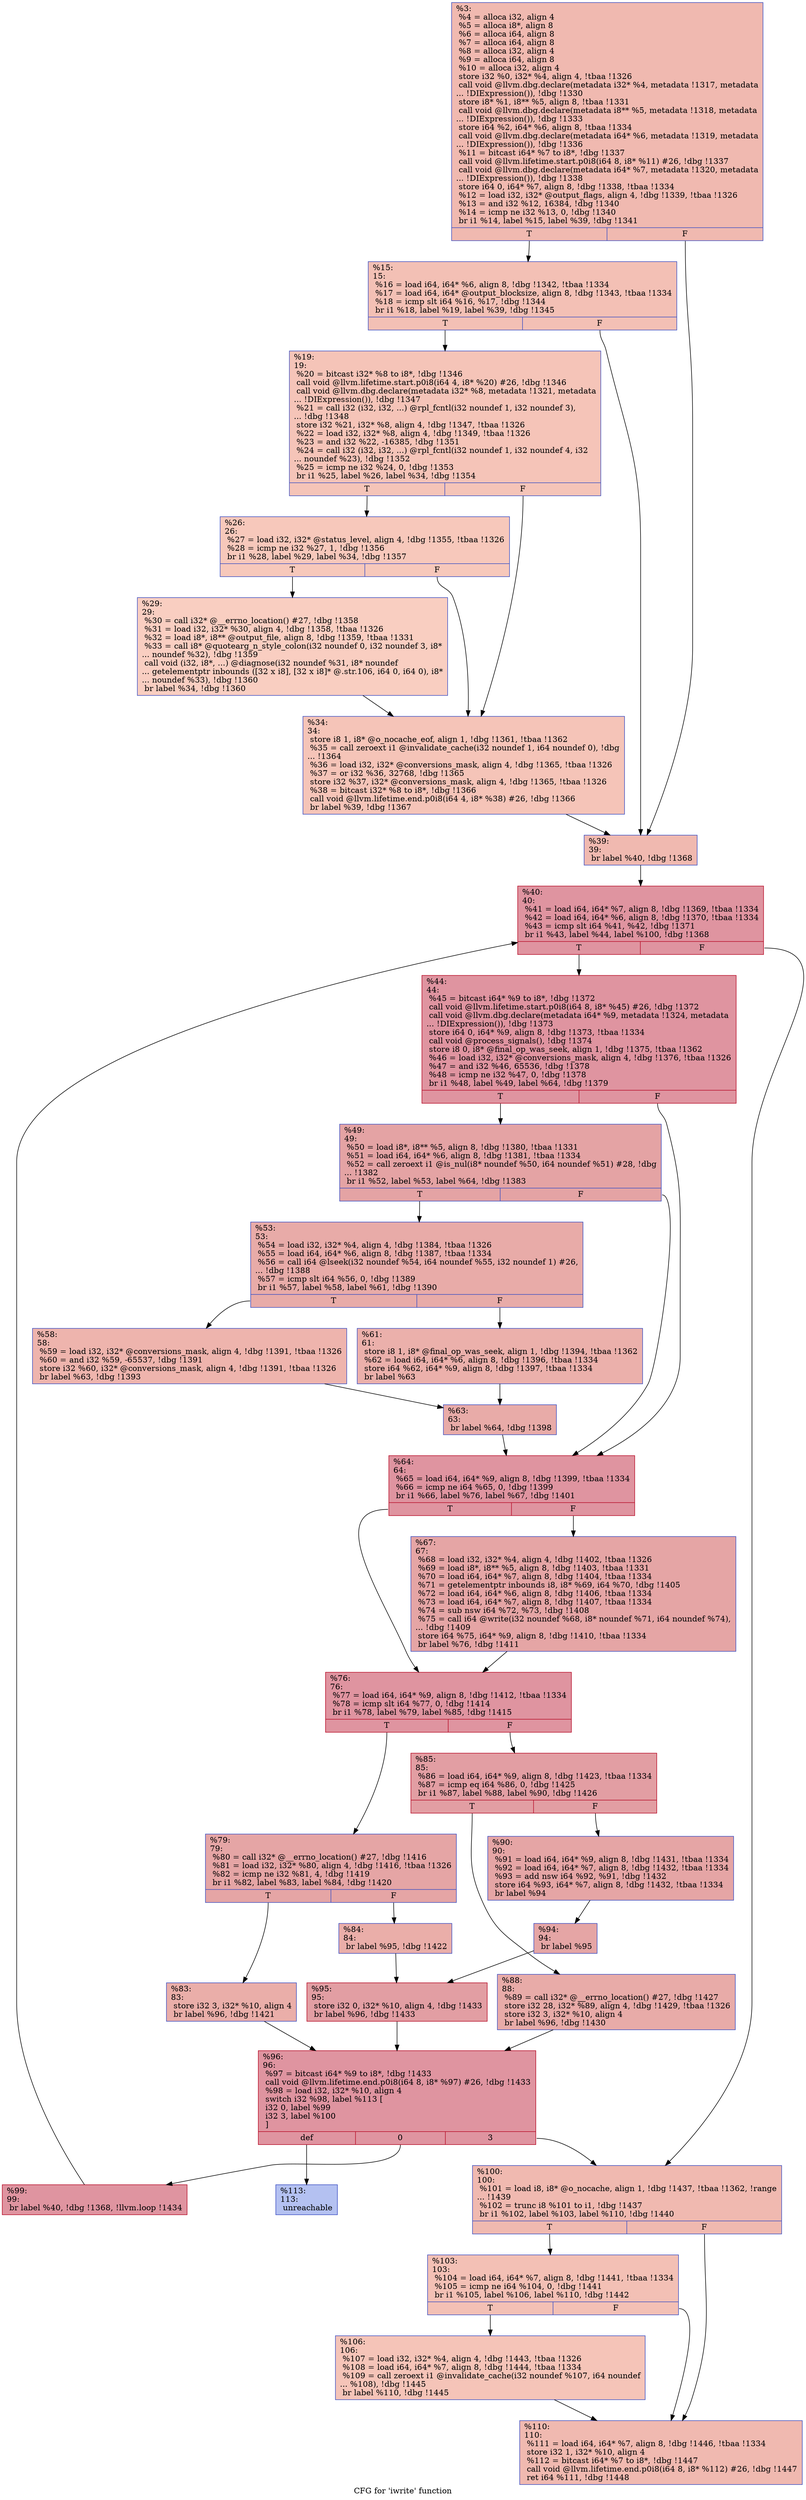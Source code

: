 digraph "CFG for 'iwrite' function" {
	label="CFG for 'iwrite' function";

	Node0xfbda50 [shape=record,color="#3d50c3ff", style=filled, fillcolor="#de614d70",label="{%3:\l  %4 = alloca i32, align 4\l  %5 = alloca i8*, align 8\l  %6 = alloca i64, align 8\l  %7 = alloca i64, align 8\l  %8 = alloca i32, align 4\l  %9 = alloca i64, align 8\l  %10 = alloca i32, align 4\l  store i32 %0, i32* %4, align 4, !tbaa !1326\l  call void @llvm.dbg.declare(metadata i32* %4, metadata !1317, metadata\l... !DIExpression()), !dbg !1330\l  store i8* %1, i8** %5, align 8, !tbaa !1331\l  call void @llvm.dbg.declare(metadata i8** %5, metadata !1318, metadata\l... !DIExpression()), !dbg !1333\l  store i64 %2, i64* %6, align 8, !tbaa !1334\l  call void @llvm.dbg.declare(metadata i64* %6, metadata !1319, metadata\l... !DIExpression()), !dbg !1336\l  %11 = bitcast i64* %7 to i8*, !dbg !1337\l  call void @llvm.lifetime.start.p0i8(i64 8, i8* %11) #26, !dbg !1337\l  call void @llvm.dbg.declare(metadata i64* %7, metadata !1320, metadata\l... !DIExpression()), !dbg !1338\l  store i64 0, i64* %7, align 8, !dbg !1338, !tbaa !1334\l  %12 = load i32, i32* @output_flags, align 4, !dbg !1339, !tbaa !1326\l  %13 = and i32 %12, 16384, !dbg !1340\l  %14 = icmp ne i32 %13, 0, !dbg !1340\l  br i1 %14, label %15, label %39, !dbg !1341\l|{<s0>T|<s1>F}}"];
	Node0xfbda50:s0 -> Node0xfbdaa0;
	Node0xfbda50:s1 -> Node0xfbdc30;
	Node0xfbdaa0 [shape=record,color="#3d50c3ff", style=filled, fillcolor="#e5705870",label="{%15:\l15:                                               \l  %16 = load i64, i64* %6, align 8, !dbg !1342, !tbaa !1334\l  %17 = load i64, i64* @output_blocksize, align 8, !dbg !1343, !tbaa !1334\l  %18 = icmp slt i64 %16, %17, !dbg !1344\l  br i1 %18, label %19, label %39, !dbg !1345\l|{<s0>T|<s1>F}}"];
	Node0xfbdaa0:s0 -> Node0xfbdaf0;
	Node0xfbdaa0:s1 -> Node0xfbdc30;
	Node0xfbdaf0 [shape=record,color="#3d50c3ff", style=filled, fillcolor="#e97a5f70",label="{%19:\l19:                                               \l  %20 = bitcast i32* %8 to i8*, !dbg !1346\l  call void @llvm.lifetime.start.p0i8(i64 4, i8* %20) #26, !dbg !1346\l  call void @llvm.dbg.declare(metadata i32* %8, metadata !1321, metadata\l... !DIExpression()), !dbg !1347\l  %21 = call i32 (i32, i32, ...) @rpl_fcntl(i32 noundef 1, i32 noundef 3),\l... !dbg !1348\l  store i32 %21, i32* %8, align 4, !dbg !1347, !tbaa !1326\l  %22 = load i32, i32* %8, align 4, !dbg !1349, !tbaa !1326\l  %23 = and i32 %22, -16385, !dbg !1351\l  %24 = call i32 (i32, i32, ...) @rpl_fcntl(i32 noundef 1, i32 noundef 4, i32\l... noundef %23), !dbg !1352\l  %25 = icmp ne i32 %24, 0, !dbg !1353\l  br i1 %25, label %26, label %34, !dbg !1354\l|{<s0>T|<s1>F}}"];
	Node0xfbdaf0:s0 -> Node0xfbdb40;
	Node0xfbdaf0:s1 -> Node0xfbdbe0;
	Node0xfbdb40 [shape=record,color="#3d50c3ff", style=filled, fillcolor="#ed836670",label="{%26:\l26:                                               \l  %27 = load i32, i32* @status_level, align 4, !dbg !1355, !tbaa !1326\l  %28 = icmp ne i32 %27, 1, !dbg !1356\l  br i1 %28, label %29, label %34, !dbg !1357\l|{<s0>T|<s1>F}}"];
	Node0xfbdb40:s0 -> Node0xfbdb90;
	Node0xfbdb40:s1 -> Node0xfbdbe0;
	Node0xfbdb90 [shape=record,color="#3d50c3ff", style=filled, fillcolor="#f2907270",label="{%29:\l29:                                               \l  %30 = call i32* @__errno_location() #27, !dbg !1358\l  %31 = load i32, i32* %30, align 4, !dbg !1358, !tbaa !1326\l  %32 = load i8*, i8** @output_file, align 8, !dbg !1359, !tbaa !1331\l  %33 = call i8* @quotearg_n_style_colon(i32 noundef 0, i32 noundef 3, i8*\l... noundef %32), !dbg !1359\l  call void (i32, i8*, ...) @diagnose(i32 noundef %31, i8* noundef\l... getelementptr inbounds ([32 x i8], [32 x i8]* @.str.106, i64 0, i64 0), i8*\l... noundef %33), !dbg !1360\l  br label %34, !dbg !1360\l}"];
	Node0xfbdb90 -> Node0xfbdbe0;
	Node0xfbdbe0 [shape=record,color="#3d50c3ff", style=filled, fillcolor="#e97a5f70",label="{%34:\l34:                                               \l  store i8 1, i8* @o_nocache_eof, align 1, !dbg !1361, !tbaa !1362\l  %35 = call zeroext i1 @invalidate_cache(i32 noundef 1, i64 noundef 0), !dbg\l... !1364\l  %36 = load i32, i32* @conversions_mask, align 4, !dbg !1365, !tbaa !1326\l  %37 = or i32 %36, 32768, !dbg !1365\l  store i32 %37, i32* @conversions_mask, align 4, !dbg !1365, !tbaa !1326\l  %38 = bitcast i32* %8 to i8*, !dbg !1366\l  call void @llvm.lifetime.end.p0i8(i64 4, i8* %38) #26, !dbg !1366\l  br label %39, !dbg !1367\l}"];
	Node0xfbdbe0 -> Node0xfbdc30;
	Node0xfbdc30 [shape=record,color="#3d50c3ff", style=filled, fillcolor="#de614d70",label="{%39:\l39:                                               \l  br label %40, !dbg !1368\l}"];
	Node0xfbdc30 -> Node0xfbdc80;
	Node0xfbdc80 [shape=record,color="#b70d28ff", style=filled, fillcolor="#b70d2870",label="{%40:\l40:                                               \l  %41 = load i64, i64* %7, align 8, !dbg !1369, !tbaa !1334\l  %42 = load i64, i64* %6, align 8, !dbg !1370, !tbaa !1334\l  %43 = icmp slt i64 %41, %42, !dbg !1371\l  br i1 %43, label %44, label %100, !dbg !1368\l|{<s0>T|<s1>F}}"];
	Node0xfbdc80:s0 -> Node0xfbdcd0;
	Node0xfbdc80:s1 -> Node0xfbe2c0;
	Node0xfbdcd0 [shape=record,color="#b70d28ff", style=filled, fillcolor="#b70d2870",label="{%44:\l44:                                               \l  %45 = bitcast i64* %9 to i8*, !dbg !1372\l  call void @llvm.lifetime.start.p0i8(i64 8, i8* %45) #26, !dbg !1372\l  call void @llvm.dbg.declare(metadata i64* %9, metadata !1324, metadata\l... !DIExpression()), !dbg !1373\l  store i64 0, i64* %9, align 8, !dbg !1373, !tbaa !1334\l  call void @process_signals(), !dbg !1374\l  store i8 0, i8* @final_op_was_seek, align 1, !dbg !1375, !tbaa !1362\l  %46 = load i32, i32* @conversions_mask, align 4, !dbg !1376, !tbaa !1326\l  %47 = and i32 %46, 65536, !dbg !1378\l  %48 = icmp ne i32 %47, 0, !dbg !1378\l  br i1 %48, label %49, label %64, !dbg !1379\l|{<s0>T|<s1>F}}"];
	Node0xfbdcd0:s0 -> Node0xfbdd20;
	Node0xfbdcd0:s1 -> Node0xfbdeb0;
	Node0xfbdd20 [shape=record,color="#3d50c3ff", style=filled, fillcolor="#c32e3170",label="{%49:\l49:                                               \l  %50 = load i8*, i8** %5, align 8, !dbg !1380, !tbaa !1331\l  %51 = load i64, i64* %6, align 8, !dbg !1381, !tbaa !1334\l  %52 = call zeroext i1 @is_nul(i8* noundef %50, i64 noundef %51) #28, !dbg\l... !1382\l  br i1 %52, label %53, label %64, !dbg !1383\l|{<s0>T|<s1>F}}"];
	Node0xfbdd20:s0 -> Node0xfbdd70;
	Node0xfbdd20:s1 -> Node0xfbdeb0;
	Node0xfbdd70 [shape=record,color="#3d50c3ff", style=filled, fillcolor="#cc403a70",label="{%53:\l53:                                               \l  %54 = load i32, i32* %4, align 4, !dbg !1384, !tbaa !1326\l  %55 = load i64, i64* %6, align 8, !dbg !1387, !tbaa !1334\l  %56 = call i64 @lseek(i32 noundef %54, i64 noundef %55, i32 noundef 1) #26,\l... !dbg !1388\l  %57 = icmp slt i64 %56, 0, !dbg !1389\l  br i1 %57, label %58, label %61, !dbg !1390\l|{<s0>T|<s1>F}}"];
	Node0xfbdd70:s0 -> Node0xfbddc0;
	Node0xfbdd70:s1 -> Node0xfbde10;
	Node0xfbddc0 [shape=record,color="#3d50c3ff", style=filled, fillcolor="#d8564670",label="{%58:\l58:                                               \l  %59 = load i32, i32* @conversions_mask, align 4, !dbg !1391, !tbaa !1326\l  %60 = and i32 %59, -65537, !dbg !1391\l  store i32 %60, i32* @conversions_mask, align 4, !dbg !1391, !tbaa !1326\l  br label %63, !dbg !1393\l}"];
	Node0xfbddc0 -> Node0xfbde60;
	Node0xfbde10 [shape=record,color="#3d50c3ff", style=filled, fillcolor="#d24b4070",label="{%61:\l61:                                               \l  store i8 1, i8* @final_op_was_seek, align 1, !dbg !1394, !tbaa !1362\l  %62 = load i64, i64* %6, align 8, !dbg !1396, !tbaa !1334\l  store i64 %62, i64* %9, align 8, !dbg !1397, !tbaa !1334\l  br label %63\l}"];
	Node0xfbde10 -> Node0xfbde60;
	Node0xfbde60 [shape=record,color="#3d50c3ff", style=filled, fillcolor="#cc403a70",label="{%63:\l63:                                               \l  br label %64, !dbg !1398\l}"];
	Node0xfbde60 -> Node0xfbdeb0;
	Node0xfbdeb0 [shape=record,color="#b70d28ff", style=filled, fillcolor="#b70d2870",label="{%64:\l64:                                               \l  %65 = load i64, i64* %9, align 8, !dbg !1399, !tbaa !1334\l  %66 = icmp ne i64 %65, 0, !dbg !1399\l  br i1 %66, label %76, label %67, !dbg !1401\l|{<s0>T|<s1>F}}"];
	Node0xfbdeb0:s0 -> Node0xfbdf50;
	Node0xfbdeb0:s1 -> Node0xfbdf00;
	Node0xfbdf00 [shape=record,color="#3d50c3ff", style=filled, fillcolor="#c5333470",label="{%67:\l67:                                               \l  %68 = load i32, i32* %4, align 4, !dbg !1402, !tbaa !1326\l  %69 = load i8*, i8** %5, align 8, !dbg !1403, !tbaa !1331\l  %70 = load i64, i64* %7, align 8, !dbg !1404, !tbaa !1334\l  %71 = getelementptr inbounds i8, i8* %69, i64 %70, !dbg !1405\l  %72 = load i64, i64* %6, align 8, !dbg !1406, !tbaa !1334\l  %73 = load i64, i64* %7, align 8, !dbg !1407, !tbaa !1334\l  %74 = sub nsw i64 %72, %73, !dbg !1408\l  %75 = call i64 @write(i32 noundef %68, i8* noundef %71, i64 noundef %74),\l... !dbg !1409\l  store i64 %75, i64* %9, align 8, !dbg !1410, !tbaa !1334\l  br label %76, !dbg !1411\l}"];
	Node0xfbdf00 -> Node0xfbdf50;
	Node0xfbdf50 [shape=record,color="#b70d28ff", style=filled, fillcolor="#b70d2870",label="{%76:\l76:                                               \l  %77 = load i64, i64* %9, align 8, !dbg !1412, !tbaa !1334\l  %78 = icmp slt i64 %77, 0, !dbg !1414\l  br i1 %78, label %79, label %85, !dbg !1415\l|{<s0>T|<s1>F}}"];
	Node0xfbdf50:s0 -> Node0xfbdfa0;
	Node0xfbdf50:s1 -> Node0xfbe090;
	Node0xfbdfa0 [shape=record,color="#3d50c3ff", style=filled, fillcolor="#c5333470",label="{%79:\l79:                                               \l  %80 = call i32* @__errno_location() #27, !dbg !1416\l  %81 = load i32, i32* %80, align 4, !dbg !1416, !tbaa !1326\l  %82 = icmp ne i32 %81, 4, !dbg !1419\l  br i1 %82, label %83, label %84, !dbg !1420\l|{<s0>T|<s1>F}}"];
	Node0xfbdfa0:s0 -> Node0xfbdff0;
	Node0xfbdfa0:s1 -> Node0xfbe040;
	Node0xfbdff0 [shape=record,color="#3d50c3ff", style=filled, fillcolor="#d0473d70",label="{%83:\l83:                                               \l  store i32 3, i32* %10, align 4\l  br label %96, !dbg !1421\l}"];
	Node0xfbdff0 -> Node0xfbe220;
	Node0xfbe040 [shape=record,color="#3d50c3ff", style=filled, fillcolor="#d0473d70",label="{%84:\l84:                                               \l  br label %95, !dbg !1422\l}"];
	Node0xfbe040 -> Node0xfbe1d0;
	Node0xfbe090 [shape=record,color="#b70d28ff", style=filled, fillcolor="#be242e70",label="{%85:\l85:                                               \l  %86 = load i64, i64* %9, align 8, !dbg !1423, !tbaa !1334\l  %87 = icmp eq i64 %86, 0, !dbg !1425\l  br i1 %87, label %88, label %90, !dbg !1426\l|{<s0>T|<s1>F}}"];
	Node0xfbe090:s0 -> Node0xfbe0e0;
	Node0xfbe090:s1 -> Node0xfbe130;
	Node0xfbe0e0 [shape=record,color="#3d50c3ff", style=filled, fillcolor="#cc403a70",label="{%88:\l88:                                               \l  %89 = call i32* @__errno_location() #27, !dbg !1427\l  store i32 28, i32* %89, align 4, !dbg !1429, !tbaa !1326\l  store i32 3, i32* %10, align 4\l  br label %96, !dbg !1430\l}"];
	Node0xfbe0e0 -> Node0xfbe220;
	Node0xfbe130 [shape=record,color="#3d50c3ff", style=filled, fillcolor="#c5333470",label="{%90:\l90:                                               \l  %91 = load i64, i64* %9, align 8, !dbg !1431, !tbaa !1334\l  %92 = load i64, i64* %7, align 8, !dbg !1432, !tbaa !1334\l  %93 = add nsw i64 %92, %91, !dbg !1432\l  store i64 %93, i64* %7, align 8, !dbg !1432, !tbaa !1334\l  br label %94\l}"];
	Node0xfbe130 -> Node0xfbe180;
	Node0xfbe180 [shape=record,color="#3d50c3ff", style=filled, fillcolor="#c5333470",label="{%94:\l94:                                               \l  br label %95\l}"];
	Node0xfbe180 -> Node0xfbe1d0;
	Node0xfbe1d0 [shape=record,color="#b70d28ff", style=filled, fillcolor="#be242e70",label="{%95:\l95:                                               \l  store i32 0, i32* %10, align 4, !dbg !1433\l  br label %96, !dbg !1433\l}"];
	Node0xfbe1d0 -> Node0xfbe220;
	Node0xfbe220 [shape=record,color="#b70d28ff", style=filled, fillcolor="#b70d2870",label="{%96:\l96:                                               \l  %97 = bitcast i64* %9 to i8*, !dbg !1433\l  call void @llvm.lifetime.end.p0i8(i64 8, i8* %97) #26, !dbg !1433\l  %98 = load i32, i32* %10, align 4\l  switch i32 %98, label %113 [\l    i32 0, label %99\l    i32 3, label %100\l  ]\l|{<s0>def|<s1>0|<s2>3}}"];
	Node0xfbe220:s0 -> Node0xfbe400;
	Node0xfbe220:s1 -> Node0xfbe270;
	Node0xfbe220:s2 -> Node0xfbe2c0;
	Node0xfbe270 [shape=record,color="#b70d28ff", style=filled, fillcolor="#b70d2870",label="{%99:\l99:                                               \l  br label %40, !dbg !1368, !llvm.loop !1434\l}"];
	Node0xfbe270 -> Node0xfbdc80;
	Node0xfbe2c0 [shape=record,color="#3d50c3ff", style=filled, fillcolor="#de614d70",label="{%100:\l100:                                              \l  %101 = load i8, i8* @o_nocache, align 1, !dbg !1437, !tbaa !1362, !range\l... !1439\l  %102 = trunc i8 %101 to i1, !dbg !1437\l  br i1 %102, label %103, label %110, !dbg !1440\l|{<s0>T|<s1>F}}"];
	Node0xfbe2c0:s0 -> Node0xfbe310;
	Node0xfbe2c0:s1 -> Node0xfbe3b0;
	Node0xfbe310 [shape=record,color="#3d50c3ff", style=filled, fillcolor="#e5705870",label="{%103:\l103:                                              \l  %104 = load i64, i64* %7, align 8, !dbg !1441, !tbaa !1334\l  %105 = icmp ne i64 %104, 0, !dbg !1441\l  br i1 %105, label %106, label %110, !dbg !1442\l|{<s0>T|<s1>F}}"];
	Node0xfbe310:s0 -> Node0xfbe360;
	Node0xfbe310:s1 -> Node0xfbe3b0;
	Node0xfbe360 [shape=record,color="#3d50c3ff", style=filled, fillcolor="#e97a5f70",label="{%106:\l106:                                              \l  %107 = load i32, i32* %4, align 4, !dbg !1443, !tbaa !1326\l  %108 = load i64, i64* %7, align 8, !dbg !1444, !tbaa !1334\l  %109 = call zeroext i1 @invalidate_cache(i32 noundef %107, i64 noundef\l... %108), !dbg !1445\l  br label %110, !dbg !1445\l}"];
	Node0xfbe360 -> Node0xfbe3b0;
	Node0xfbe3b0 [shape=record,color="#3d50c3ff", style=filled, fillcolor="#de614d70",label="{%110:\l110:                                              \l  %111 = load i64, i64* %7, align 8, !dbg !1446, !tbaa !1334\l  store i32 1, i32* %10, align 4\l  %112 = bitcast i64* %7 to i8*, !dbg !1447\l  call void @llvm.lifetime.end.p0i8(i64 8, i8* %112) #26, !dbg !1447\l  ret i64 %111, !dbg !1448\l}"];
	Node0xfbe400 [shape=record,color="#3d50c3ff", style=filled, fillcolor="#5572df70",label="{%113:\l113:                                              \l  unreachable\l}"];
}
